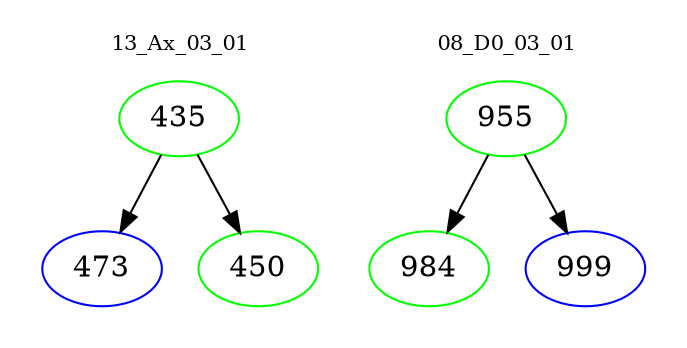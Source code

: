 digraph{
subgraph cluster_0 {
color = white
label = "13_Ax_03_01";
fontsize=10;
T0_435 [label="435", color="green"]
T0_435 -> T0_473 [color="black"]
T0_473 [label="473", color="blue"]
T0_435 -> T0_450 [color="black"]
T0_450 [label="450", color="green"]
}
subgraph cluster_1 {
color = white
label = "08_D0_03_01";
fontsize=10;
T1_955 [label="955", color="green"]
T1_955 -> T1_984 [color="black"]
T1_984 [label="984", color="green"]
T1_955 -> T1_999 [color="black"]
T1_999 [label="999", color="blue"]
}
}
